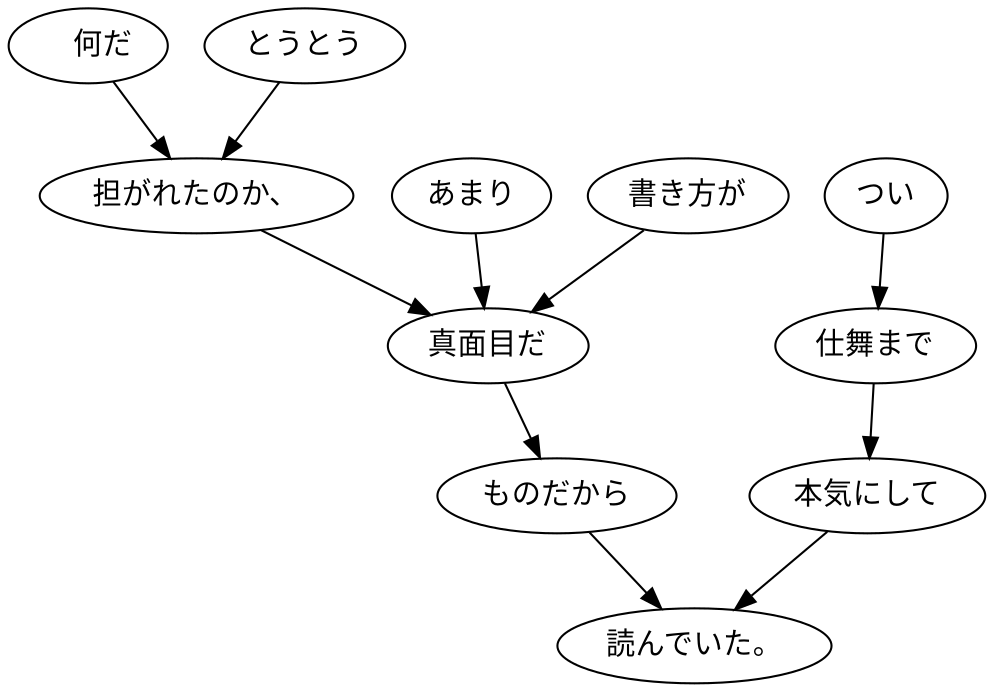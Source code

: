 digraph graph913 {
	node0 [label="　何だ"];
	node1 [label="とうとう"];
	node2 [label="担がれたのか、"];
	node3 [label="あまり"];
	node4 [label="書き方が"];
	node5 [label="真面目だ"];
	node6 [label="ものだから"];
	node7 [label="つい"];
	node8 [label="仕舞まで"];
	node9 [label="本気にして"];
	node10 [label="読んでいた。"];
	node0 -> node2;
	node1 -> node2;
	node2 -> node5;
	node3 -> node5;
	node4 -> node5;
	node5 -> node6;
	node6 -> node10;
	node7 -> node8;
	node8 -> node9;
	node9 -> node10;
}
